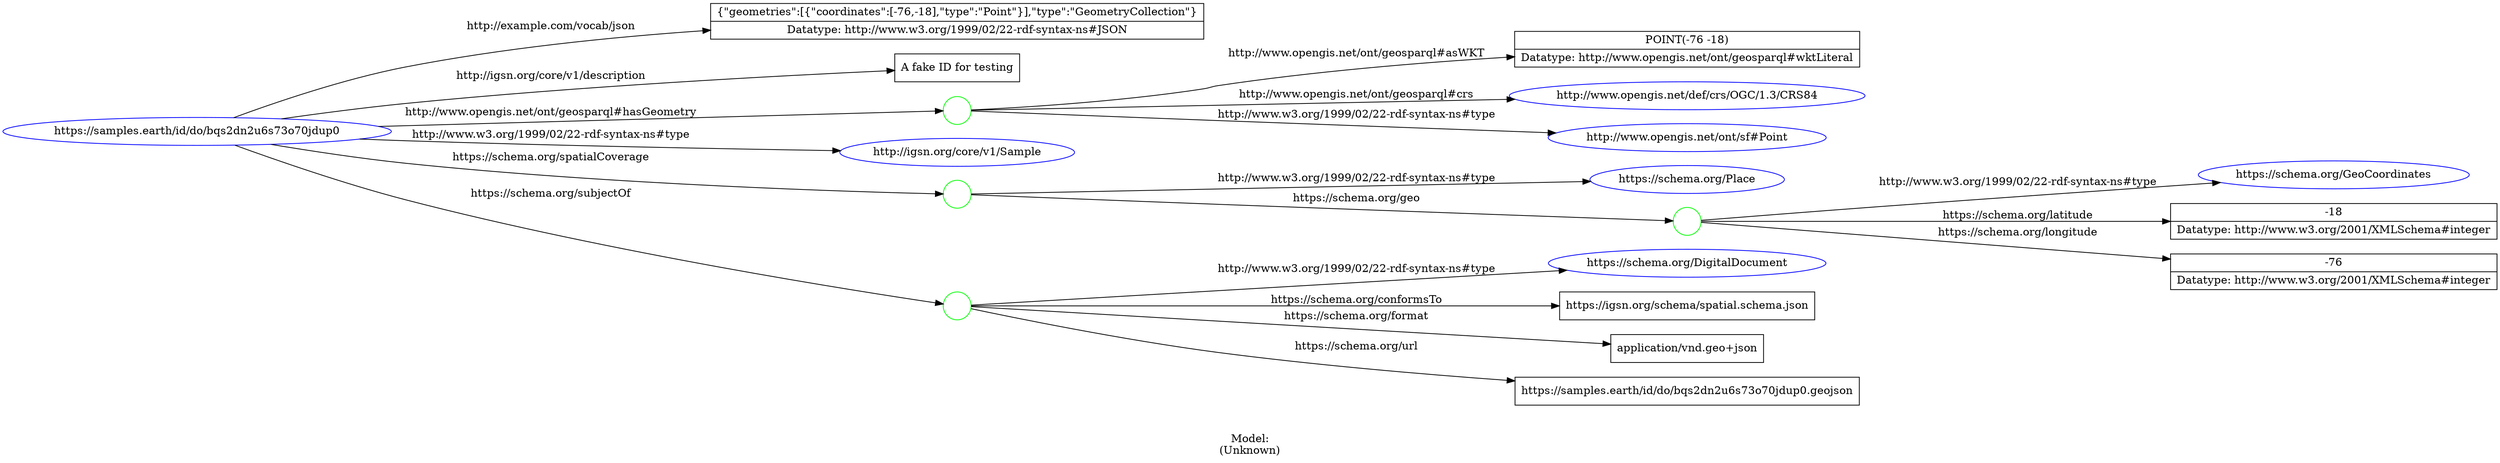 digraph {
	rankdir = LR;
	charset="utf-8";

	"Rhttps://samples.earth/id/do/bqs2dn2u6s73o70jdup0" -> "L\{\"geometries\":[\{\"coordinates\":[-76,-18],\"type\":\"Point\"\}],\"type\":\"GeometryCollection\"\}|Datatype: http://www.w3.org/1999/02/22-rdf-syntax-ns#JSON" [ label="http://example.com/vocab/json" ];
	"Rhttps://samples.earth/id/do/bqs2dn2u6s73o70jdup0" -> "LA fake ID for testing" [ label="http://igsn.org/core/v1/description" ];
	"Rhttps://samples.earth/id/do/bqs2dn2u6s73o70jdup0" -> "B_:b0" [ label="http://www.opengis.net/ont/geosparql#hasGeometry" ];
	"Rhttps://samples.earth/id/do/bqs2dn2u6s73o70jdup0" -> "Rhttp://igsn.org/core/v1/Sample" [ label="http://www.w3.org/1999/02/22-rdf-syntax-ns#type" ];
	"Rhttps://samples.earth/id/do/bqs2dn2u6s73o70jdup0" -> "B_:b1" [ label="https://schema.org/spatialCoverage" ];
	"Rhttps://samples.earth/id/do/bqs2dn2u6s73o70jdup0" -> "B_:b3" [ label="https://schema.org/subjectOf" ];
	"B_:b0" -> "LPOINT(-76 -18)|Datatype: http://www.opengis.net/ont/geosparql#wktLiteral" [ label="http://www.opengis.net/ont/geosparql#asWKT" ];
	"B_:b0" -> "Rhttp://www.opengis.net/def/crs/OGC/1.3/CRS84" [ label="http://www.opengis.net/ont/geosparql#crs" ];
	"B_:b0" -> "Rhttp://www.opengis.net/ont/sf#Point" [ label="http://www.w3.org/1999/02/22-rdf-syntax-ns#type" ];
	"B_:b1" -> "Rhttps://schema.org/Place" [ label="http://www.w3.org/1999/02/22-rdf-syntax-ns#type" ];
	"B_:b1" -> "B_:b2" [ label="https://schema.org/geo" ];
	"B_:b2" -> "Rhttps://schema.org/GeoCoordinates" [ label="http://www.w3.org/1999/02/22-rdf-syntax-ns#type" ];
	"B_:b2" -> "L-18|Datatype: http://www.w3.org/2001/XMLSchema#integer" [ label="https://schema.org/latitude" ];
	"B_:b2" -> "L-76|Datatype: http://www.w3.org/2001/XMLSchema#integer" [ label="https://schema.org/longitude" ];
	"B_:b3" -> "Rhttps://schema.org/DigitalDocument" [ label="http://www.w3.org/1999/02/22-rdf-syntax-ns#type" ];
	"B_:b3" -> "Lhttps://igsn.org/schema/spatial.schema.json" [ label="https://schema.org/conformsTo" ];
	"B_:b3" -> "Lapplication/vnd.geo+json" [ label="https://schema.org/format" ];
	"B_:b3" -> "Lhttps://samples.earth/id/do/bqs2dn2u6s73o70jdup0.geojson" [ label="https://schema.org/url" ];

	// Resources
	"Rhttps://samples.earth/id/do/bqs2dn2u6s73o70jdup0" [ label="https://samples.earth/id/do/bqs2dn2u6s73o70jdup0", shape = ellipse, color = blue ];
	"Rhttp://igsn.org/core/v1/Sample" [ label="http://igsn.org/core/v1/Sample", shape = ellipse, color = blue ];
	"Rhttp://www.opengis.net/def/crs/OGC/1.3/CRS84" [ label="http://www.opengis.net/def/crs/OGC/1.3/CRS84", shape = ellipse, color = blue ];
	"Rhttp://www.opengis.net/ont/sf#Point" [ label="http://www.opengis.net/ont/sf#Point", shape = ellipse, color = blue ];
	"Rhttps://schema.org/Place" [ label="https://schema.org/Place", shape = ellipse, color = blue ];
	"Rhttps://schema.org/GeoCoordinates" [ label="https://schema.org/GeoCoordinates", shape = ellipse, color = blue ];
	"Rhttps://schema.org/DigitalDocument" [ label="https://schema.org/DigitalDocument", shape = ellipse, color = blue ];

	// Anonymous nodes
	"B_:b0" [ label="", shape = circle, color = green ];
	"B_:b1" [ label="", shape = circle, color = green ];
	"B_:b3" [ label="", shape = circle, color = green ];
	"B_:b2" [ label="", shape = circle, color = green ];

	// Literals
	"L\{\"geometries\":[\{\"coordinates\":[-76,-18],\"type\":\"Point\"\}],\"type\":\"GeometryCollection\"\}|Datatype: http://www.w3.org/1999/02/22-rdf-syntax-ns#JSON" [ label="\{\"geometries\":[\{\"coordinates\":[-76,-18],\"type\":\"Point\"\}],\"type\":\"GeometryCollection\"\}|Datatype: http://www.w3.org/1999/02/22-rdf-syntax-ns#JSON", shape = record ];
	"LA fake ID for testing" [ label="A fake ID for testing", shape = record ];
	"LPOINT(-76 -18)|Datatype: http://www.opengis.net/ont/geosparql#wktLiteral" [ label="POINT(-76 -18)|Datatype: http://www.opengis.net/ont/geosparql#wktLiteral", shape = record ];
	"L-18|Datatype: http://www.w3.org/2001/XMLSchema#integer" [ label="-18|Datatype: http://www.w3.org/2001/XMLSchema#integer", shape = record ];
	"L-76|Datatype: http://www.w3.org/2001/XMLSchema#integer" [ label="-76|Datatype: http://www.w3.org/2001/XMLSchema#integer", shape = record ];
	"Lhttps://igsn.org/schema/spatial.schema.json" [ label="https://igsn.org/schema/spatial.schema.json", shape = record ];
	"Lapplication/vnd.geo+json" [ label="application/vnd.geo+json", shape = record ];
	"Lhttps://samples.earth/id/do/bqs2dn2u6s73o70jdup0.geojson" [ label="https://samples.earth/id/do/bqs2dn2u6s73o70jdup0.geojson", shape = record ];

	label="\n\nModel:\n(Unknown)";
}
